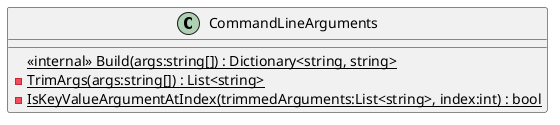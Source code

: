 @startuml
class CommandLineArguments {
    <<internal>> {static} Build(args:string[]) : Dictionary<string, string>
    {static} - TrimArgs(args:string[]) : List<string>
    {static} - IsKeyValueArgumentAtIndex(trimmedArguments:List<string>, index:int) : bool
}
@enduml
